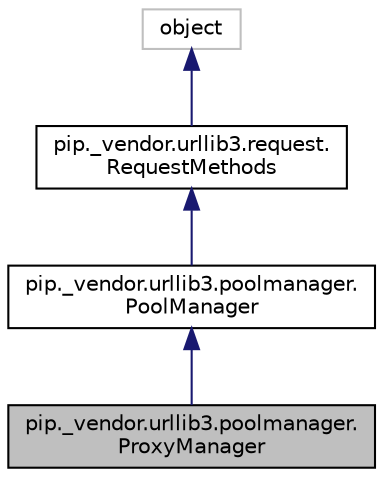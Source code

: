 digraph "pip._vendor.urllib3.poolmanager.ProxyManager"
{
 // LATEX_PDF_SIZE
  edge [fontname="Helvetica",fontsize="10",labelfontname="Helvetica",labelfontsize="10"];
  node [fontname="Helvetica",fontsize="10",shape=record];
  Node1 [label="pip._vendor.urllib3.poolmanager.\lProxyManager",height=0.2,width=0.4,color="black", fillcolor="grey75", style="filled", fontcolor="black",tooltip=" "];
  Node2 -> Node1 [dir="back",color="midnightblue",fontsize="10",style="solid"];
  Node2 [label="pip._vendor.urllib3.poolmanager.\lPoolManager",height=0.2,width=0.4,color="black", fillcolor="white", style="filled",URL="$classpip_1_1__vendor_1_1urllib3_1_1poolmanager_1_1_pool_manager.html",tooltip=" "];
  Node3 -> Node2 [dir="back",color="midnightblue",fontsize="10",style="solid"];
  Node3 [label="pip._vendor.urllib3.request.\lRequestMethods",height=0.2,width=0.4,color="black", fillcolor="white", style="filled",URL="$classpip_1_1__vendor_1_1urllib3_1_1request_1_1_request_methods.html",tooltip=" "];
  Node4 -> Node3 [dir="back",color="midnightblue",fontsize="10",style="solid"];
  Node4 [label="object",height=0.2,width=0.4,color="grey75", fillcolor="white", style="filled",tooltip=" "];
}
